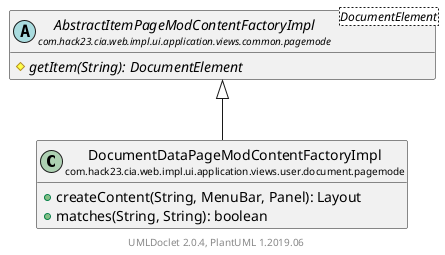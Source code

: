@startuml
    set namespaceSeparator none
    hide empty fields
    hide empty methods

    class "<size:14>DocumentDataPageModContentFactoryImpl\n<size:10>com.hack23.cia.web.impl.ui.application.views.user.document.pagemode" as com.hack23.cia.web.impl.ui.application.views.user.document.pagemode.DocumentDataPageModContentFactoryImpl [[DocumentDataPageModContentFactoryImpl.html]] {
        +createContent(String, MenuBar, Panel): Layout
        +matches(String, String): boolean
    }

    abstract class "<size:14>AbstractItemPageModContentFactoryImpl\n<size:10>com.hack23.cia.web.impl.ui.application.views.common.pagemode" as com.hack23.cia.web.impl.ui.application.views.common.pagemode.AbstractItemPageModContentFactoryImpl<DocumentElement> [[../../../common/pagemode/AbstractItemPageModContentFactoryImpl.html]] {
        {abstract} #getItem(String): DocumentElement
    }

    com.hack23.cia.web.impl.ui.application.views.common.pagemode.AbstractItemPageModContentFactoryImpl <|-- com.hack23.cia.web.impl.ui.application.views.user.document.pagemode.DocumentDataPageModContentFactoryImpl

    center footer UMLDoclet 2.0.4, PlantUML 1.2019.06
@enduml
